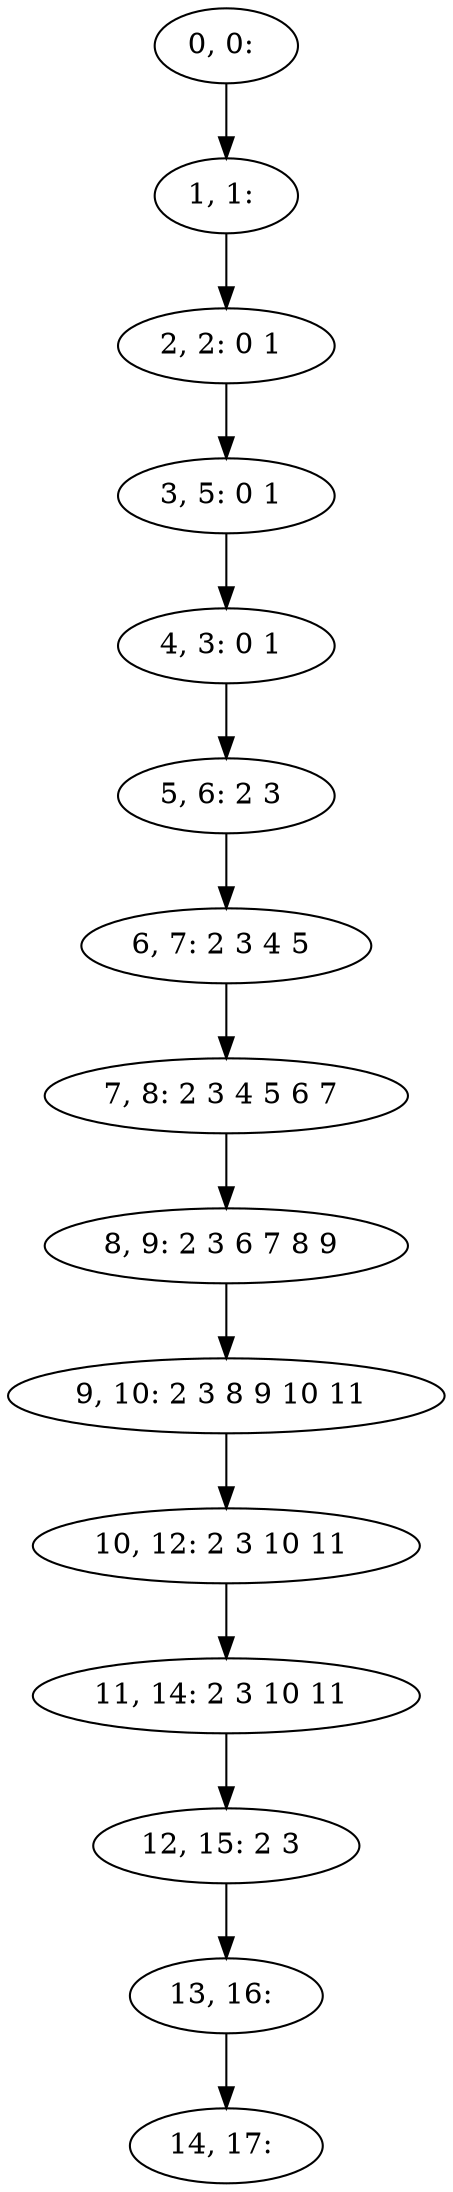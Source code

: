 digraph G {
0[label="0, 0: "];
1[label="1, 1: "];
2[label="2, 2: 0 1 "];
3[label="3, 5: 0 1 "];
4[label="4, 3: 0 1 "];
5[label="5, 6: 2 3 "];
6[label="6, 7: 2 3 4 5 "];
7[label="7, 8: 2 3 4 5 6 7 "];
8[label="8, 9: 2 3 6 7 8 9 "];
9[label="9, 10: 2 3 8 9 10 11 "];
10[label="10, 12: 2 3 10 11 "];
11[label="11, 14: 2 3 10 11 "];
12[label="12, 15: 2 3 "];
13[label="13, 16: "];
14[label="14, 17: "];
0->1 ;
1->2 ;
2->3 ;
3->4 ;
4->5 ;
5->6 ;
6->7 ;
7->8 ;
8->9 ;
9->10 ;
10->11 ;
11->12 ;
12->13 ;
13->14 ;
}
